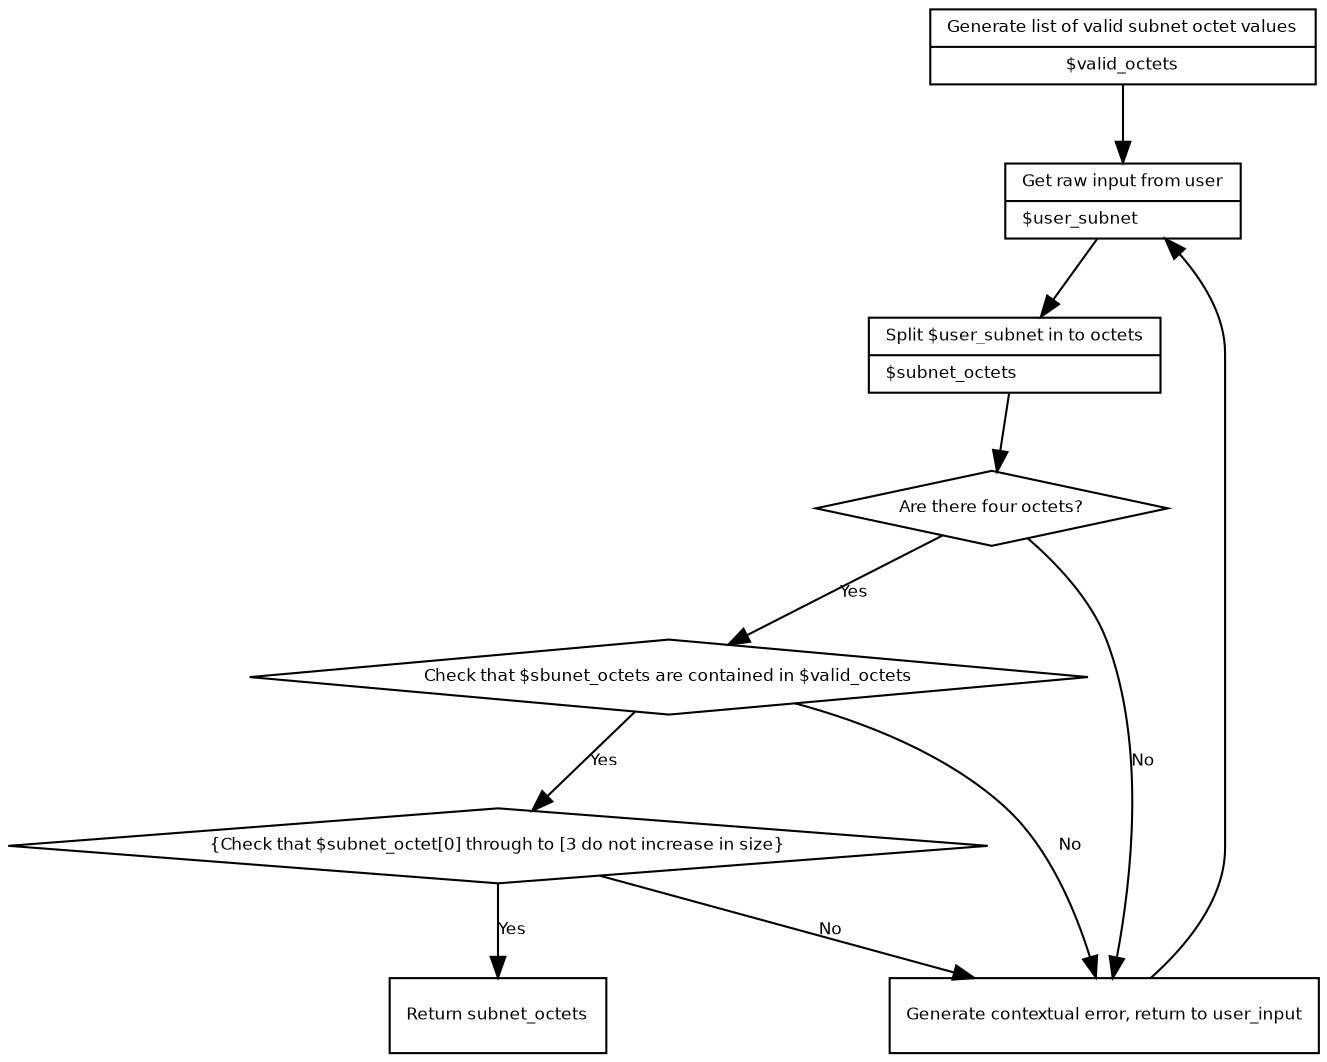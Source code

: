 digraph G {
	fontname = "Bitstream Ver Sans"
	fontsize = 8

	node [
		fontname = "Bitstream Vera Sans"
		fontsize = 8
		shape = "record"
	]

	edge [
		fontname = "Bitstream Vera Sans"
		fontsize = 8
	]
    
    generate_valid_mask [ label = "{Generate list of valid subnet octet values\l|$valid_octets}" ]
    generate_valid_mask -> user_input
    user_input [ label = "{Get raw  input from user\l|$user_subnet\l}" ]
    split_octets [ label = "{Split $user_subnet in to octets\l|$subnet_octets\l}" ]
    user_input -> split_octets
    four_octets [ shape = diamond label = "Are there four octets?" ]
    error [ label = "{Generate contextual error, return to user_input}" ]
    split_octets -> four_octets
    four_octets -> error [ label = "No" ]
    error -> user_input 
    check_valid_octets [ shape = diamond  label = "Check that $sbunet_octets are contained in $valid_octets" ]
    four_octets -> check_valid_octets [ label = "Yes" ]
    check_valid_octets -> error [ label = "No" ]
    octet_sizes_valid [ shape = diamond  label = "{Check that $subnet_octet[0] through to [3 do not increase in size}" ]
    check_valid_octets -> octet_sizes_valid [ label = "Yes" ]
    octet_sizes_valid -> error [ label = "No" ]
    return_subnet [ label = "{Return subnet_octets}" ]
    octet_sizes_valid -> return_subnet [ label = "Yes" ]
}
